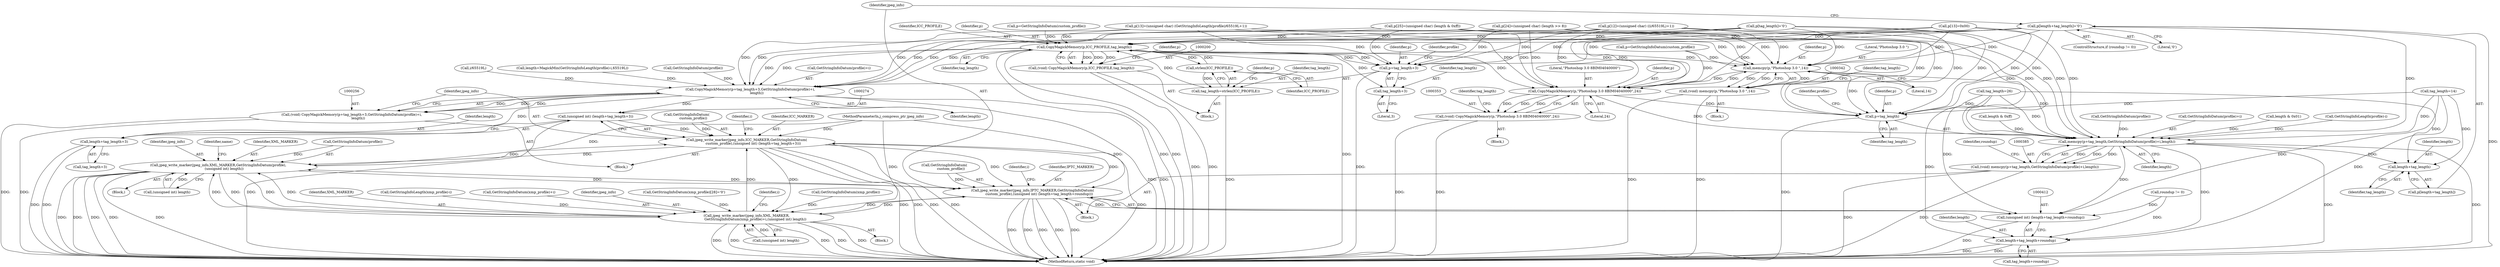 digraph "0_ImageMagick_9e187b73a8a1290bb0e1a1c878f8be1917aa8742@array" {
"1000399" [label="(Call,p[length+tag_length]='\0')"];
"1000201" [label="(Call,CopyMagickMemory(p,ICC_PROFILE,tag_length))"];
"1000193" [label="(Call,strlen(ICC_PROFILE))"];
"1000191" [label="(Call,tag_length=strlen(ICC_PROFILE))"];
"1000199" [label="(Call,(void) CopyMagickMemory(p,ICC_PROFILE,tag_length))"];
"1000257" [label="(Call,CopyMagickMemory(p+tag_length+3,GetStringInfoDatum(profile)+i,\n            length))"];
"1000255" [label="(Call,(void) CopyMagickMemory(p+tag_length+3,GetStringInfoDatum(profile)+i,\n            length))"];
"1000273" [label="(Call,(unsigned int) (length+tag_length+3))"];
"1000268" [label="(Call,jpeg_write_marker(jpeg_info,ICC_MARKER,GetStringInfoDatum(\n            custom_profile),(unsigned int) (length+tag_length+3)))"];
"1000175" [label="(Call,jpeg_write_marker(jpeg_info,XML_MARKER,GetStringInfoDatum(profile),\n           (unsigned int) length))"];
"1000406" [label="(Call,jpeg_write_marker(jpeg_info,IPTC_MARKER,GetStringInfoDatum(\n            custom_profile),(unsigned int) (length+tag_length+roundup)))"];
"1000474" [label="(Call,jpeg_write_marker(jpeg_info,XML_MARKER,\n                GetStringInfoDatum(xmp_profile)+i,(unsigned int) length))"];
"1000275" [label="(Call,length+tag_length+3)"];
"1000258" [label="(Call,p+tag_length+3)"];
"1000260" [label="(Call,tag_length+3)"];
"1000343" [label="(Call,memcpy(p,\"Photoshop 3.0 \",14))"];
"1000341" [label="(Call,(void) memcpy(p,\"Photoshop 3.0 \",14))"];
"1000354" [label="(Call,CopyMagickMemory(p,\"Photoshop 3.0 8BIM\04\04\0\0\0\0\",24))"];
"1000352" [label="(Call,(void) CopyMagickMemory(p,\"Photoshop 3.0 8BIM\04\04\0\0\0\0\",24))"];
"1000386" [label="(Call,memcpy(p+tag_length,GetStringInfoDatum(profile)+i,length))"];
"1000384" [label="(Call,(void) memcpy(p+tag_length,GetStringInfoDatum(profile)+i,length))"];
"1000402" [label="(Call,length+tag_length)"];
"1000411" [label="(Call,(unsigned int) (length+tag_length+roundup))"];
"1000413" [label="(Call,length+tag_length+roundup)"];
"1000387" [label="(Call,p+tag_length)"];
"1000388" [label="(Identifier,p)"];
"1000391" [label="(Call,GetStringInfoDatum(profile))"];
"1000354" [label="(Call,CopyMagickMemory(p,\"Photoshop 3.0 8BIM\04\04\0\0\0\0\",24))"];
"1000386" [label="(Call,memcpy(p+tag_length,GetStringInfoDatum(profile)+i,length))"];
"1000359" [label="(Identifier,tag_length)"];
"1000370" [label="(Call,p[25]=(unsigned char) (length & 0xff))"];
"1000232" [label="(Call,p[12]=(unsigned char) ((i/65519L)+1))"];
"1000191" [label="(Call,tag_length=strlen(ICC_PROFILE))"];
"1000478" [label="(Call,GetStringInfoDatum(xmp_profile))"];
"1000267" [label="(Identifier,length)"];
"1000389" [label="(Identifier,tag_length)"];
"1000186" [label="(Identifier,name)"];
"1000396" [label="(Call,roundup != 0)"];
"1000258" [label="(Call,p+tag_length+3)"];
"1000199" [label="(Call,(void) CopyMagickMemory(p,ICC_PROFILE,tag_length))"];
"1000202" [label="(Identifier,p)"];
"1000346" [label="(Literal,14)"];
"1000176" [label="(Identifier,jpeg_info)"];
"1000348" [label="(Identifier,tag_length)"];
"1000340" [label="(Block,)"];
"1000357" [label="(Literal,24)"];
"1000384" [label="(Call,(void) memcpy(p+tag_length,GetStringInfoDatum(profile)+i,length))"];
"1000390" [label="(Call,GetStringInfoDatum(profile)+i)"];
"1000395" [label="(ControlStructure,if (roundup != 0))"];
"1000399" [label="(Call,p[length+tag_length]='\0')"];
"1000196" [label="(Identifier,p)"];
"1000192" [label="(Identifier,tag_length)"];
"1000312" [label="(Identifier,i)"];
"1000356" [label="(Literal,\"Photoshop 3.0 8BIM\04\04\0\0\0\0\")"];
"1000103" [label="(MethodParameterIn,j_compress_ptr jpeg_info)"];
"1000177" [label="(Identifier,XML_MARKER)"];
"1000263" [label="(Call,GetStringInfoDatum(profile)+i)"];
"1000195" [label="(Call,p=GetStringInfoDatum(custom_profile))"];
"1000194" [label="(Identifier,ICC_PROFILE)"];
"1000239" [label="(Call,i/65519L)"];
"1000270" [label="(Identifier,ICC_MARKER)"];
"1000408" [label="(Identifier,IPTC_MARKER)"];
"1000476" [label="(Identifier,XML_MARKER)"];
"1000409" [label="(Call,GetStringInfoDatum(\n            custom_profile))"];
"1000411" [label="(Call,(unsigned int) (length+tag_length+roundup))"];
"1000392" [label="(Identifier,profile)"];
"1000465" [label="(Block,)"];
"1000469" [label="(Call,GetStringInfoLength(xmp_profile)-i)"];
"1000344" [label="(Identifier,p)"];
"1000394" [label="(Identifier,length)"];
"1000265" [label="(Identifier,profile)"];
"1000255" [label="(Call,(void) CopyMagickMemory(p+tag_length+3,GetStringInfoDatum(profile)+i,\n            length))"];
"1000204" [label="(Identifier,tag_length)"];
"1000275" [label="(Call,length+tag_length+3)"];
"1000260" [label="(Call,tag_length+3)"];
"1000397" [label="(Identifier,roundup)"];
"1000414" [label="(Identifier,length)"];
"1000477" [label="(Call,GetStringInfoDatum(xmp_profile)+i)"];
"1000269" [label="(Identifier,jpeg_info)"];
"1000475" [label="(Identifier,jpeg_info)"];
"1000352" [label="(Call,(void) CopyMagickMemory(p,\"Photoshop 3.0 8BIM\04\04\0\0\0\0\",24))"];
"1000276" [label="(Identifier,length)"];
"1000224" [label="(Call,length=MagickMin(GetStringInfoLength(profile)-i,65519L))"];
"1000347" [label="(Call,tag_length=14)"];
"1000379" [label="(Call,p[13]=0x00)"];
"1000345" [label="(Literal,\"Photoshop 3.0 \")"];
"1000361" [label="(Call,p[24]=(unsigned char) (length >> 8))"];
"1000358" [label="(Call,tag_length=26)"];
"1000261" [label="(Identifier,tag_length)"];
"1000406" [label="(Call,jpeg_write_marker(jpeg_info,IPTC_MARKER,GetStringInfoDatum(\n            custom_profile),(unsigned int) (length+tag_length+roundup)))"];
"1000149" [label="(Block,)"];
"1000351" [label="(Block,)"];
"1000207" [label="(Identifier,p)"];
"1000474" [label="(Call,jpeg_write_marker(jpeg_info,XML_MARKER,\n                GetStringInfoDatum(xmp_profile)+i,(unsigned int) length))"];
"1000446" [label="(Call,GetStringInfoDatum(xmp_profile)[28]='\0')"];
"1000277" [label="(Call,tag_length+3)"];
"1000463" [label="(Identifier,i)"];
"1000271" [label="(Call,GetStringInfoDatum(\n            custom_profile))"];
"1000405" [label="(Literal,'\0')"];
"1000221" [label="(Identifier,i)"];
"1000327" [label="(Call,length & 0x01)"];
"1000193" [label="(Call,strlen(ICC_PROFILE))"];
"1000268" [label="(Call,jpeg_write_marker(jpeg_info,ICC_MARKER,GetStringInfoDatum(\n            custom_profile),(unsigned int) (length+tag_length+3)))"];
"1000262" [label="(Literal,3)"];
"1000341" [label="(Call,(void) memcpy(p,\"Photoshop 3.0 \",14))"];
"1000387" [label="(Call,p+tag_length)"];
"1000415" [label="(Call,tag_length+roundup)"];
"1000481" [label="(Call,(unsigned int) length)"];
"1000175" [label="(Call,jpeg_write_marker(jpeg_info,XML_MARKER,GetStringInfoDatum(profile),\n           (unsigned int) length))"];
"1000139" [label="(Call,p=GetStringInfoDatum(custom_profile))"];
"1000259" [label="(Identifier,p)"];
"1000257" [label="(Call,CopyMagickMemory(p+tag_length+3,GetStringInfoDatum(profile)+i,\n            length))"];
"1000201" [label="(Call,CopyMagickMemory(p,ICC_PROFILE,tag_length))"];
"1000402" [label="(Call,length+tag_length)"];
"1000273" [label="(Call,(unsigned int) (length+tag_length+3))"];
"1000178" [label="(Call,GetStringInfoDatum(profile))"];
"1000343" [label="(Call,memcpy(p,\"Photoshop 3.0 \",14))"];
"1000264" [label="(Call,GetStringInfoDatum(profile))"];
"1000223" [label="(Block,)"];
"1000413" [label="(Call,length+tag_length+roundup)"];
"1000507" [label="(MethodReturn,static void)"];
"1000318" [label="(Call,GetStringInfoLength(profile)-i)"];
"1000180" [label="(Call,(unsigned int) length)"];
"1000403" [label="(Identifier,length)"];
"1000205" [label="(Call,p[tag_length]='\0')"];
"1000376" [label="(Call,length & 0xff)"];
"1000203" [label="(Identifier,ICC_PROFILE)"];
"1000243" [label="(Call,p[13]=(unsigned char) (GetStringInfoLength(profile)/65519L+1))"];
"1000400" [label="(Call,p[length+tag_length])"];
"1000314" [label="(Block,)"];
"1000355" [label="(Identifier,p)"];
"1000189" [label="(Block,)"];
"1000407" [label="(Identifier,jpeg_info)"];
"1000404" [label="(Identifier,tag_length)"];
"1000399" -> "1000395"  [label="AST: "];
"1000399" -> "1000405"  [label="CFG: "];
"1000400" -> "1000399"  [label="AST: "];
"1000405" -> "1000399"  [label="AST: "];
"1000407" -> "1000399"  [label="CFG: "];
"1000399" -> "1000507"  [label="DDG: "];
"1000399" -> "1000201"  [label="DDG: "];
"1000399" -> "1000257"  [label="DDG: "];
"1000399" -> "1000258"  [label="DDG: "];
"1000399" -> "1000343"  [label="DDG: "];
"1000399" -> "1000354"  [label="DDG: "];
"1000399" -> "1000386"  [label="DDG: "];
"1000399" -> "1000387"  [label="DDG: "];
"1000201" -> "1000199"  [label="AST: "];
"1000201" -> "1000204"  [label="CFG: "];
"1000202" -> "1000201"  [label="AST: "];
"1000203" -> "1000201"  [label="AST: "];
"1000204" -> "1000201"  [label="AST: "];
"1000199" -> "1000201"  [label="CFG: "];
"1000201" -> "1000507"  [label="DDG: "];
"1000201" -> "1000507"  [label="DDG: "];
"1000201" -> "1000507"  [label="DDG: "];
"1000201" -> "1000193"  [label="DDG: "];
"1000201" -> "1000199"  [label="DDG: "];
"1000201" -> "1000199"  [label="DDG: "];
"1000201" -> "1000199"  [label="DDG: "];
"1000232" -> "1000201"  [label="DDG: "];
"1000205" -> "1000201"  [label="DDG: "];
"1000379" -> "1000201"  [label="DDG: "];
"1000361" -> "1000201"  [label="DDG: "];
"1000243" -> "1000201"  [label="DDG: "];
"1000195" -> "1000201"  [label="DDG: "];
"1000370" -> "1000201"  [label="DDG: "];
"1000193" -> "1000201"  [label="DDG: "];
"1000191" -> "1000201"  [label="DDG: "];
"1000201" -> "1000257"  [label="DDG: "];
"1000201" -> "1000257"  [label="DDG: "];
"1000201" -> "1000258"  [label="DDG: "];
"1000201" -> "1000258"  [label="DDG: "];
"1000201" -> "1000260"  [label="DDG: "];
"1000201" -> "1000343"  [label="DDG: "];
"1000201" -> "1000354"  [label="DDG: "];
"1000193" -> "1000191"  [label="AST: "];
"1000193" -> "1000194"  [label="CFG: "];
"1000194" -> "1000193"  [label="AST: "];
"1000191" -> "1000193"  [label="CFG: "];
"1000193" -> "1000191"  [label="DDG: "];
"1000191" -> "1000189"  [label="AST: "];
"1000192" -> "1000191"  [label="AST: "];
"1000196" -> "1000191"  [label="CFG: "];
"1000191" -> "1000507"  [label="DDG: "];
"1000199" -> "1000189"  [label="AST: "];
"1000200" -> "1000199"  [label="AST: "];
"1000207" -> "1000199"  [label="CFG: "];
"1000199" -> "1000507"  [label="DDG: "];
"1000199" -> "1000507"  [label="DDG: "];
"1000257" -> "1000255"  [label="AST: "];
"1000257" -> "1000267"  [label="CFG: "];
"1000258" -> "1000257"  [label="AST: "];
"1000263" -> "1000257"  [label="AST: "];
"1000267" -> "1000257"  [label="AST: "];
"1000255" -> "1000257"  [label="CFG: "];
"1000257" -> "1000507"  [label="DDG: "];
"1000257" -> "1000507"  [label="DDG: "];
"1000257" -> "1000255"  [label="DDG: "];
"1000257" -> "1000255"  [label="DDG: "];
"1000257" -> "1000255"  [label="DDG: "];
"1000232" -> "1000257"  [label="DDG: "];
"1000205" -> "1000257"  [label="DDG: "];
"1000361" -> "1000257"  [label="DDG: "];
"1000243" -> "1000257"  [label="DDG: "];
"1000370" -> "1000257"  [label="DDG: "];
"1000264" -> "1000257"  [label="DDG: "];
"1000239" -> "1000257"  [label="DDG: "];
"1000224" -> "1000257"  [label="DDG: "];
"1000257" -> "1000273"  [label="DDG: "];
"1000257" -> "1000275"  [label="DDG: "];
"1000255" -> "1000223"  [label="AST: "];
"1000256" -> "1000255"  [label="AST: "];
"1000269" -> "1000255"  [label="CFG: "];
"1000255" -> "1000507"  [label="DDG: "];
"1000255" -> "1000507"  [label="DDG: "];
"1000273" -> "1000268"  [label="AST: "];
"1000273" -> "1000275"  [label="CFG: "];
"1000274" -> "1000273"  [label="AST: "];
"1000275" -> "1000273"  [label="AST: "];
"1000268" -> "1000273"  [label="CFG: "];
"1000273" -> "1000507"  [label="DDG: "];
"1000273" -> "1000268"  [label="DDG: "];
"1000268" -> "1000223"  [label="AST: "];
"1000269" -> "1000268"  [label="AST: "];
"1000270" -> "1000268"  [label="AST: "];
"1000271" -> "1000268"  [label="AST: "];
"1000221" -> "1000268"  [label="CFG: "];
"1000268" -> "1000507"  [label="DDG: "];
"1000268" -> "1000507"  [label="DDG: "];
"1000268" -> "1000507"  [label="DDG: "];
"1000268" -> "1000507"  [label="DDG: "];
"1000268" -> "1000507"  [label="DDG: "];
"1000268" -> "1000175"  [label="DDG: "];
"1000406" -> "1000268"  [label="DDG: "];
"1000175" -> "1000268"  [label="DDG: "];
"1000474" -> "1000268"  [label="DDG: "];
"1000103" -> "1000268"  [label="DDG: "];
"1000271" -> "1000268"  [label="DDG: "];
"1000268" -> "1000406"  [label="DDG: "];
"1000268" -> "1000474"  [label="DDG: "];
"1000175" -> "1000149"  [label="AST: "];
"1000175" -> "1000180"  [label="CFG: "];
"1000176" -> "1000175"  [label="AST: "];
"1000177" -> "1000175"  [label="AST: "];
"1000178" -> "1000175"  [label="AST: "];
"1000180" -> "1000175"  [label="AST: "];
"1000186" -> "1000175"  [label="CFG: "];
"1000175" -> "1000507"  [label="DDG: "];
"1000175" -> "1000507"  [label="DDG: "];
"1000175" -> "1000507"  [label="DDG: "];
"1000175" -> "1000507"  [label="DDG: "];
"1000175" -> "1000507"  [label="DDG: "];
"1000406" -> "1000175"  [label="DDG: "];
"1000474" -> "1000175"  [label="DDG: "];
"1000474" -> "1000175"  [label="DDG: "];
"1000103" -> "1000175"  [label="DDG: "];
"1000178" -> "1000175"  [label="DDG: "];
"1000180" -> "1000175"  [label="DDG: "];
"1000175" -> "1000406"  [label="DDG: "];
"1000175" -> "1000474"  [label="DDG: "];
"1000175" -> "1000474"  [label="DDG: "];
"1000406" -> "1000314"  [label="AST: "];
"1000406" -> "1000411"  [label="CFG: "];
"1000407" -> "1000406"  [label="AST: "];
"1000408" -> "1000406"  [label="AST: "];
"1000409" -> "1000406"  [label="AST: "];
"1000411" -> "1000406"  [label="AST: "];
"1000312" -> "1000406"  [label="CFG: "];
"1000406" -> "1000507"  [label="DDG: "];
"1000406" -> "1000507"  [label="DDG: "];
"1000406" -> "1000507"  [label="DDG: "];
"1000406" -> "1000507"  [label="DDG: "];
"1000406" -> "1000507"  [label="DDG: "];
"1000474" -> "1000406"  [label="DDG: "];
"1000103" -> "1000406"  [label="DDG: "];
"1000409" -> "1000406"  [label="DDG: "];
"1000411" -> "1000406"  [label="DDG: "];
"1000406" -> "1000474"  [label="DDG: "];
"1000474" -> "1000465"  [label="AST: "];
"1000474" -> "1000481"  [label="CFG: "];
"1000475" -> "1000474"  [label="AST: "];
"1000476" -> "1000474"  [label="AST: "];
"1000477" -> "1000474"  [label="AST: "];
"1000481" -> "1000474"  [label="AST: "];
"1000463" -> "1000474"  [label="CFG: "];
"1000474" -> "1000507"  [label="DDG: "];
"1000474" -> "1000507"  [label="DDG: "];
"1000474" -> "1000507"  [label="DDG: "];
"1000474" -> "1000507"  [label="DDG: "];
"1000474" -> "1000507"  [label="DDG: "];
"1000103" -> "1000474"  [label="DDG: "];
"1000478" -> "1000474"  [label="DDG: "];
"1000446" -> "1000474"  [label="DDG: "];
"1000469" -> "1000474"  [label="DDG: "];
"1000481" -> "1000474"  [label="DDG: "];
"1000275" -> "1000277"  [label="CFG: "];
"1000276" -> "1000275"  [label="AST: "];
"1000277" -> "1000275"  [label="AST: "];
"1000275" -> "1000507"  [label="DDG: "];
"1000275" -> "1000507"  [label="DDG: "];
"1000258" -> "1000260"  [label="CFG: "];
"1000259" -> "1000258"  [label="AST: "];
"1000260" -> "1000258"  [label="AST: "];
"1000265" -> "1000258"  [label="CFG: "];
"1000258" -> "1000507"  [label="DDG: "];
"1000232" -> "1000258"  [label="DDG: "];
"1000205" -> "1000258"  [label="DDG: "];
"1000361" -> "1000258"  [label="DDG: "];
"1000243" -> "1000258"  [label="DDG: "];
"1000370" -> "1000258"  [label="DDG: "];
"1000260" -> "1000262"  [label="CFG: "];
"1000261" -> "1000260"  [label="AST: "];
"1000262" -> "1000260"  [label="AST: "];
"1000343" -> "1000341"  [label="AST: "];
"1000343" -> "1000346"  [label="CFG: "];
"1000344" -> "1000343"  [label="AST: "];
"1000345" -> "1000343"  [label="AST: "];
"1000346" -> "1000343"  [label="AST: "];
"1000341" -> "1000343"  [label="CFG: "];
"1000343" -> "1000341"  [label="DDG: "];
"1000343" -> "1000341"  [label="DDG: "];
"1000343" -> "1000341"  [label="DDG: "];
"1000232" -> "1000343"  [label="DDG: "];
"1000205" -> "1000343"  [label="DDG: "];
"1000139" -> "1000343"  [label="DDG: "];
"1000379" -> "1000343"  [label="DDG: "];
"1000361" -> "1000343"  [label="DDG: "];
"1000243" -> "1000343"  [label="DDG: "];
"1000370" -> "1000343"  [label="DDG: "];
"1000354" -> "1000343"  [label="DDG: "];
"1000343" -> "1000354"  [label="DDG: "];
"1000343" -> "1000386"  [label="DDG: "];
"1000343" -> "1000387"  [label="DDG: "];
"1000341" -> "1000340"  [label="AST: "];
"1000342" -> "1000341"  [label="AST: "];
"1000348" -> "1000341"  [label="CFG: "];
"1000341" -> "1000507"  [label="DDG: "];
"1000341" -> "1000507"  [label="DDG: "];
"1000354" -> "1000352"  [label="AST: "];
"1000354" -> "1000357"  [label="CFG: "];
"1000355" -> "1000354"  [label="AST: "];
"1000356" -> "1000354"  [label="AST: "];
"1000357" -> "1000354"  [label="AST: "];
"1000352" -> "1000354"  [label="CFG: "];
"1000354" -> "1000352"  [label="DDG: "];
"1000354" -> "1000352"  [label="DDG: "];
"1000354" -> "1000352"  [label="DDG: "];
"1000232" -> "1000354"  [label="DDG: "];
"1000205" -> "1000354"  [label="DDG: "];
"1000139" -> "1000354"  [label="DDG: "];
"1000379" -> "1000354"  [label="DDG: "];
"1000361" -> "1000354"  [label="DDG: "];
"1000243" -> "1000354"  [label="DDG: "];
"1000370" -> "1000354"  [label="DDG: "];
"1000354" -> "1000386"  [label="DDG: "];
"1000354" -> "1000387"  [label="DDG: "];
"1000352" -> "1000351"  [label="AST: "];
"1000353" -> "1000352"  [label="AST: "];
"1000359" -> "1000352"  [label="CFG: "];
"1000352" -> "1000507"  [label="DDG: "];
"1000352" -> "1000507"  [label="DDG: "];
"1000386" -> "1000384"  [label="AST: "];
"1000386" -> "1000394"  [label="CFG: "];
"1000387" -> "1000386"  [label="AST: "];
"1000390" -> "1000386"  [label="AST: "];
"1000394" -> "1000386"  [label="AST: "];
"1000384" -> "1000386"  [label="CFG: "];
"1000386" -> "1000507"  [label="DDG: "];
"1000386" -> "1000507"  [label="DDG: "];
"1000386" -> "1000384"  [label="DDG: "];
"1000386" -> "1000384"  [label="DDG: "];
"1000386" -> "1000384"  [label="DDG: "];
"1000232" -> "1000386"  [label="DDG: "];
"1000205" -> "1000386"  [label="DDG: "];
"1000379" -> "1000386"  [label="DDG: "];
"1000361" -> "1000386"  [label="DDG: "];
"1000370" -> "1000386"  [label="DDG: "];
"1000347" -> "1000386"  [label="DDG: "];
"1000358" -> "1000386"  [label="DDG: "];
"1000391" -> "1000386"  [label="DDG: "];
"1000318" -> "1000386"  [label="DDG: "];
"1000376" -> "1000386"  [label="DDG: "];
"1000327" -> "1000386"  [label="DDG: "];
"1000386" -> "1000402"  [label="DDG: "];
"1000386" -> "1000411"  [label="DDG: "];
"1000386" -> "1000413"  [label="DDG: "];
"1000384" -> "1000314"  [label="AST: "];
"1000385" -> "1000384"  [label="AST: "];
"1000397" -> "1000384"  [label="CFG: "];
"1000384" -> "1000507"  [label="DDG: "];
"1000384" -> "1000507"  [label="DDG: "];
"1000402" -> "1000400"  [label="AST: "];
"1000402" -> "1000404"  [label="CFG: "];
"1000403" -> "1000402"  [label="AST: "];
"1000404" -> "1000402"  [label="AST: "];
"1000400" -> "1000402"  [label="CFG: "];
"1000347" -> "1000402"  [label="DDG: "];
"1000358" -> "1000402"  [label="DDG: "];
"1000411" -> "1000413"  [label="CFG: "];
"1000412" -> "1000411"  [label="AST: "];
"1000413" -> "1000411"  [label="AST: "];
"1000411" -> "1000507"  [label="DDG: "];
"1000347" -> "1000411"  [label="DDG: "];
"1000358" -> "1000411"  [label="DDG: "];
"1000396" -> "1000411"  [label="DDG: "];
"1000413" -> "1000415"  [label="CFG: "];
"1000414" -> "1000413"  [label="AST: "];
"1000415" -> "1000413"  [label="AST: "];
"1000413" -> "1000507"  [label="DDG: "];
"1000413" -> "1000507"  [label="DDG: "];
"1000347" -> "1000413"  [label="DDG: "];
"1000358" -> "1000413"  [label="DDG: "];
"1000396" -> "1000413"  [label="DDG: "];
"1000387" -> "1000389"  [label="CFG: "];
"1000388" -> "1000387"  [label="AST: "];
"1000389" -> "1000387"  [label="AST: "];
"1000392" -> "1000387"  [label="CFG: "];
"1000387" -> "1000507"  [label="DDG: "];
"1000232" -> "1000387"  [label="DDG: "];
"1000205" -> "1000387"  [label="DDG: "];
"1000379" -> "1000387"  [label="DDG: "];
"1000361" -> "1000387"  [label="DDG: "];
"1000370" -> "1000387"  [label="DDG: "];
"1000347" -> "1000387"  [label="DDG: "];
"1000358" -> "1000387"  [label="DDG: "];
}
